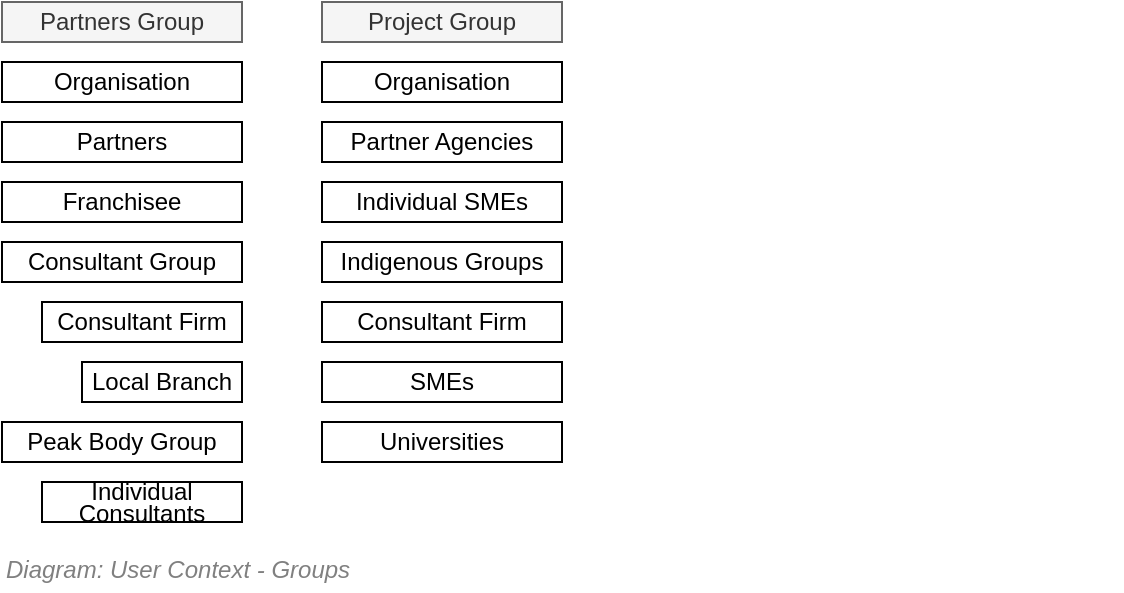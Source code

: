 <mxfile compressed="false" version="20.3.0" type="device">
  <diagram id="OiE_WIeiyFu7MGLe8vVh" name="User Context/User Groups">
    <mxGraphModel dx="782" dy="549" grid="1" gridSize="10" guides="1" tooltips="1" connect="1" arrows="1" fold="1" page="1" pageScale="1" pageWidth="850" pageHeight="1100" math="0" shadow="0">
      <root>
        <mxCell id="1xYJOBjyP96TDNRi-POg-0" />
        <mxCell id="1xYJOBjyP96TDNRi-POg-1" value="Diagram" parent="1xYJOBjyP96TDNRi-POg-0" />
        <mxCell id="P1I1b7A55kE6zJoPPlrv-0" value="Organisation" style="rounded=0;whiteSpace=wrap;html=1;strokeWidth=1;fillColor=none;fontFamily=Helvetica;fontSize=12;fontColor=#000000;align=center;strokeColor=#000000;" parent="1xYJOBjyP96TDNRi-POg-1" vertex="1">
          <mxGeometry x="120" y="220" width="120" height="20" as="geometry" />
        </mxCell>
        <mxCell id="P1I1b7A55kE6zJoPPlrv-1" value="Consultant Group" style="rounded=0;whiteSpace=wrap;html=1;strokeWidth=1;fillColor=none;fontFamily=Helvetica;fontSize=12;fontColor=#000000;align=center;strokeColor=#000000;" parent="1xYJOBjyP96TDNRi-POg-1" vertex="1">
          <mxGeometry x="120" y="310" width="120" height="20" as="geometry" />
        </mxCell>
        <mxCell id="P1I1b7A55kE6zJoPPlrv-2" value="Consultant Firm" style="rounded=0;whiteSpace=wrap;html=1;strokeWidth=1;fillColor=none;fontFamily=Helvetica;fontSize=12;fontColor=#000000;align=center;strokeColor=#000000;" parent="1xYJOBjyP96TDNRi-POg-1" vertex="1">
          <mxGeometry x="280" y="340" width="120" height="20" as="geometry" />
        </mxCell>
        <mxCell id="P1I1b7A55kE6zJoPPlrv-3" value="Partners" style="rounded=0;whiteSpace=wrap;html=1;strokeWidth=1;fillColor=none;fontFamily=Helvetica;fontSize=12;fontColor=#000000;align=center;strokeColor=#000000;" parent="1xYJOBjyP96TDNRi-POg-1" vertex="1">
          <mxGeometry x="120" y="250" width="120" height="20" as="geometry" />
        </mxCell>
        <mxCell id="P1I1b7A55kE6zJoPPlrv-4" value="Franchisee" style="rounded=0;whiteSpace=wrap;html=1;strokeWidth=1;fillColor=none;fontFamily=Helvetica;fontSize=12;fontColor=#000000;align=center;strokeColor=#000000;" parent="1xYJOBjyP96TDNRi-POg-1" vertex="1">
          <mxGeometry x="120" y="280" width="120" height="20" as="geometry" />
        </mxCell>
        <mxCell id="P1I1b7A55kE6zJoPPlrv-5" value="Local Branch" style="rounded=0;whiteSpace=wrap;html=1;strokeWidth=1;fillColor=none;fontFamily=Helvetica;fontSize=12;fontColor=#000000;align=center;strokeColor=#000000;" parent="1xYJOBjyP96TDNRi-POg-1" vertex="1">
          <mxGeometry x="160" y="370" width="80" height="20" as="geometry" />
        </mxCell>
        <mxCell id="P1I1b7A55kE6zJoPPlrv-6" value="Individual SMEs" style="rounded=0;whiteSpace=wrap;html=1;strokeWidth=1;fillColor=none;fontFamily=Helvetica;fontSize=12;fontColor=#000000;align=center;strokeColor=#000000;" parent="1xYJOBjyP96TDNRi-POg-1" vertex="1">
          <mxGeometry x="280" y="280" width="120" height="20" as="geometry" />
        </mxCell>
        <mxCell id="P1I1b7A55kE6zJoPPlrv-7" value="Indigenous Groups" style="rounded=0;whiteSpace=wrap;html=1;strokeWidth=1;fillColor=none;fontFamily=Helvetica;fontSize=12;fontColor=#000000;align=center;strokeColor=#000000;" parent="1xYJOBjyP96TDNRi-POg-1" vertex="1">
          <mxGeometry x="280" y="310" width="120" height="20" as="geometry" />
        </mxCell>
        <mxCell id="P1I1b7A55kE6zJoPPlrv-8" value="Organisation" style="rounded=0;whiteSpace=wrap;html=1;strokeWidth=1;fillColor=none;fontFamily=Helvetica;fontSize=12;fontColor=#000000;align=center;strokeColor=#000000;" parent="1xYJOBjyP96TDNRi-POg-1" vertex="1">
          <mxGeometry x="280" y="220" width="120" height="20" as="geometry" />
        </mxCell>
        <mxCell id="P1I1b7A55kE6zJoPPlrv-9" value="Partner Agencies" style="rounded=0;whiteSpace=wrap;html=1;strokeWidth=1;fillColor=none;fontFamily=Helvetica;fontSize=12;fontColor=#000000;align=center;strokeColor=#000000;" parent="1xYJOBjyP96TDNRi-POg-1" vertex="1">
          <mxGeometry x="280" y="250" width="120" height="20" as="geometry" />
        </mxCell>
        <mxCell id="P1I1b7A55kE6zJoPPlrv-10" value="Peak Body Group" style="rounded=0;whiteSpace=wrap;html=1;strokeWidth=1;fillColor=none;fontFamily=Helvetica;fontSize=12;fontColor=#000000;align=center;strokeColor=#000000;" parent="1xYJOBjyP96TDNRi-POg-1" vertex="1">
          <mxGeometry x="120" y="400" width="120" height="20" as="geometry" />
        </mxCell>
        <mxCell id="P1I1b7A55kE6zJoPPlrv-11" value="Consultant Firm" style="rounded=0;whiteSpace=wrap;html=1;strokeWidth=1;fillColor=none;fontFamily=Helvetica;fontSize=12;fontColor=#000000;align=center;strokeColor=#000000;" parent="1xYJOBjyP96TDNRi-POg-1" vertex="1">
          <mxGeometry x="140" y="340" width="100" height="20" as="geometry" />
        </mxCell>
        <mxCell id="P1I1b7A55kE6zJoPPlrv-12" value="&lt;p style=&quot;line-height: 90%&quot;&gt;Individual Consultants&lt;/p&gt;" style="rounded=0;whiteSpace=wrap;html=1;strokeWidth=1;fillColor=none;fontFamily=Helvetica;fontSize=12;fontColor=#000000;align=center;strokeColor=#000000;" parent="1xYJOBjyP96TDNRi-POg-1" vertex="1">
          <mxGeometry x="140" y="430" width="100" height="20" as="geometry" />
        </mxCell>
        <mxCell id="P1I1b7A55kE6zJoPPlrv-13" value="SMEs" style="rounded=0;whiteSpace=wrap;html=1;strokeWidth=1;fillColor=none;fontFamily=Helvetica;fontSize=12;fontColor=#000000;align=center;strokeColor=#000000;" parent="1xYJOBjyP96TDNRi-POg-1" vertex="1">
          <mxGeometry x="280" y="370" width="120" height="20" as="geometry" />
        </mxCell>
        <mxCell id="P1I1b7A55kE6zJoPPlrv-14" value="Universities" style="rounded=0;whiteSpace=wrap;html=1;strokeWidth=1;fillColor=none;fontFamily=Helvetica;fontSize=12;fontColor=#000000;align=center;strokeColor=#000000;" parent="1xYJOBjyP96TDNRi-POg-1" vertex="1">
          <mxGeometry x="280" y="400" width="120" height="20" as="geometry" />
        </mxCell>
        <mxCell id="P1I1b7A55kE6zJoPPlrv-15" value="Project Group" style="rounded=0;whiteSpace=wrap;html=1;strokeWidth=1;fillColor=#f5f5f5;fontFamily=Helvetica;fontSize=12;fontColor=#333333;align=center;strokeColor=#666666;" parent="1xYJOBjyP96TDNRi-POg-1" vertex="1">
          <mxGeometry x="280" y="190" width="120" height="20" as="geometry" />
        </mxCell>
        <mxCell id="P1I1b7A55kE6zJoPPlrv-16" value="Partners Group" style="rounded=0;whiteSpace=wrap;html=1;strokeWidth=1;fillColor=#f5f5f5;fontFamily=Helvetica;fontSize=12;fontColor=#333333;align=center;strokeColor=#666666;" parent="1xYJOBjyP96TDNRi-POg-1" vertex="1">
          <mxGeometry x="120" y="190" width="120" height="20" as="geometry" />
        </mxCell>
        <mxCell id="aKtWH_4gdfOqpud3Ktek-2" value="Title/Diagram" parent="1xYJOBjyP96TDNRi-POg-0" />
        <mxCell id="1xYJOBjyP96TDNRi-POg-3" value="&lt;font style=&quot;font-size: 12px&quot;&gt;&lt;span style=&quot;font-size: 12px&quot;&gt;Diagram:&amp;nbsp;&lt;/span&gt;User Context - Groups&lt;/font&gt;" style="text;strokeColor=none;fillColor=none;html=1;fontSize=24;fontStyle=2;verticalAlign=middle;align=left;shadow=0;glass=0;comic=0;opacity=30;fontColor=#808080;" parent="aKtWH_4gdfOqpud3Ktek-2" vertex="1">
          <mxGeometry x="120" y="460" width="560" height="20" as="geometry" />
        </mxCell>
      </root>
    </mxGraphModel>
  </diagram>
</mxfile>
